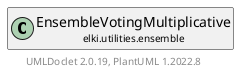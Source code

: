 @startuml
    remove .*\.(Instance|Par|Parameterizer|Factory)$
    set namespaceSeparator none
    hide empty fields
    hide empty methods

    class "<size:14>EnsembleVotingMultiplicative.Par\n<size:10>elki.utilities.ensemble" as elki.utilities.ensemble.EnsembleVotingMultiplicative.Par [[EnsembleVotingMultiplicative.Par.html]] {
        +make(): EnsembleVotingMultiplicative
    }

    interface "<size:14>Parameterizer\n<size:10>elki.utilities.optionhandling" as elki.utilities.optionhandling.Parameterizer [[../optionhandling/Parameterizer.html]] {
        {abstract} +make(): Object
    }
    class "<size:14>EnsembleVotingMultiplicative\n<size:10>elki.utilities.ensemble" as elki.utilities.ensemble.EnsembleVotingMultiplicative [[EnsembleVotingMultiplicative.html]]

    elki.utilities.optionhandling.Parameterizer <|.. elki.utilities.ensemble.EnsembleVotingMultiplicative.Par
    elki.utilities.ensemble.EnsembleVotingMultiplicative +-- elki.utilities.ensemble.EnsembleVotingMultiplicative.Par

    center footer UMLDoclet 2.0.19, PlantUML 1.2022.8
@enduml
